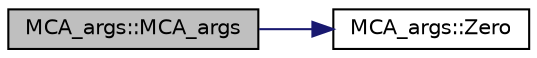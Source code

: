 digraph "MCA_args::MCA_args"
{
  edge [fontname="Helvetica",fontsize="10",labelfontname="Helvetica",labelfontsize="10"];
  node [fontname="Helvetica",fontsize="10",shape=record];
  rankdir="LR";
  Node1 [label="MCA_args::MCA_args",height=0.2,width=0.4,color="black", fillcolor="grey75", style="filled", fontcolor="black"];
  Node1 -> Node2 [color="midnightblue",fontsize="10",style="solid",fontname="Helvetica"];
  Node2 [label="MCA_args::Zero",height=0.2,width=0.4,color="black", fillcolor="white", style="filled",URL="$d3/d7b/class_m_c_a__args.html#a035519aa986c6bc36dcde073a18b81fd"];
}
